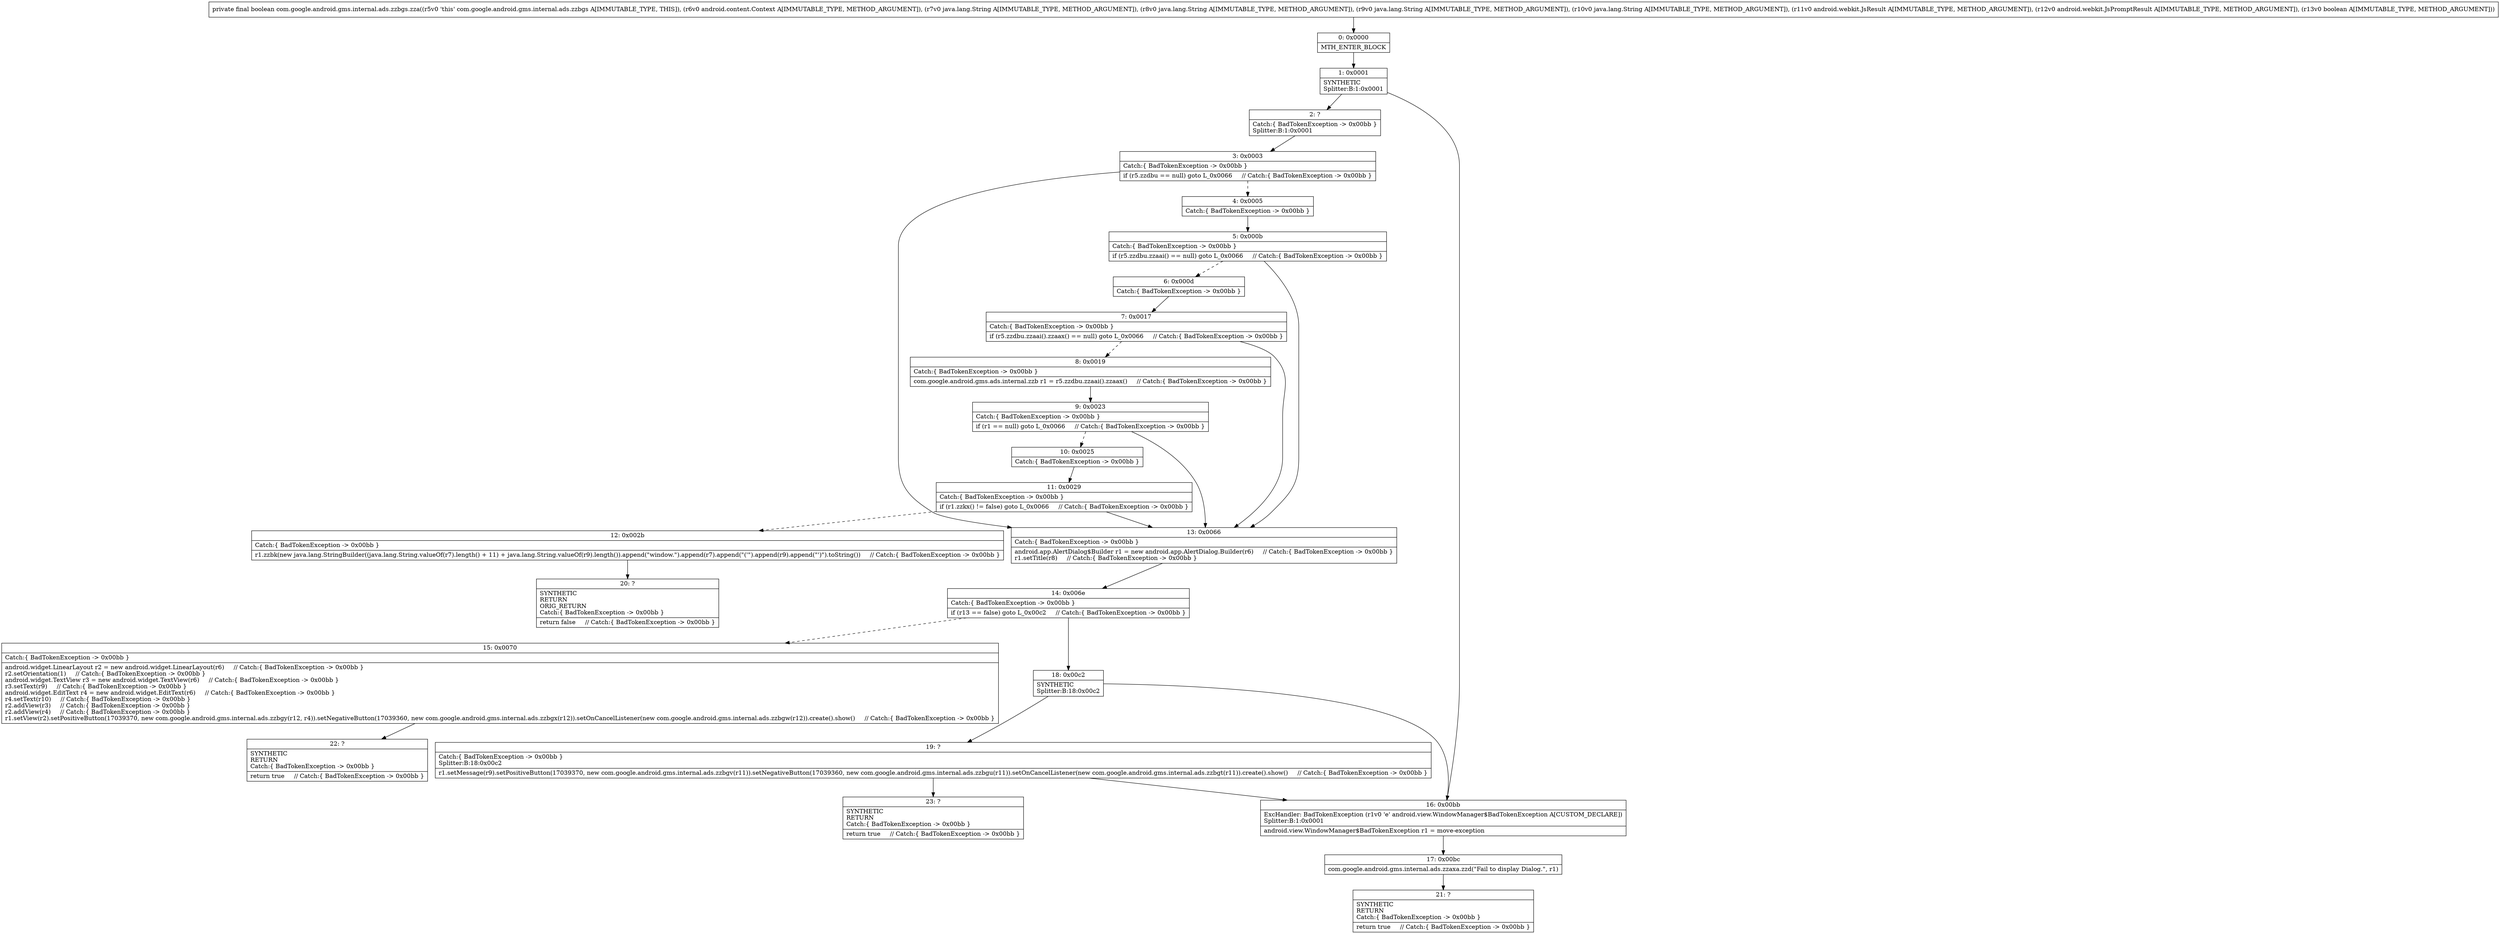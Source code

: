 digraph "CFG forcom.google.android.gms.internal.ads.zzbgs.zza(Landroid\/content\/Context;Ljava\/lang\/String;Ljava\/lang\/String;Ljava\/lang\/String;Ljava\/lang\/String;Landroid\/webkit\/JsResult;Landroid\/webkit\/JsPromptResult;Z)Z" {
Node_0 [shape=record,label="{0\:\ 0x0000|MTH_ENTER_BLOCK\l}"];
Node_1 [shape=record,label="{1\:\ 0x0001|SYNTHETIC\lSplitter:B:1:0x0001\l}"];
Node_2 [shape=record,label="{2\:\ ?|Catch:\{ BadTokenException \-\> 0x00bb \}\lSplitter:B:1:0x0001\l}"];
Node_3 [shape=record,label="{3\:\ 0x0003|Catch:\{ BadTokenException \-\> 0x00bb \}\l|if (r5.zzdbu == null) goto L_0x0066     \/\/ Catch:\{ BadTokenException \-\> 0x00bb \}\l}"];
Node_4 [shape=record,label="{4\:\ 0x0005|Catch:\{ BadTokenException \-\> 0x00bb \}\l}"];
Node_5 [shape=record,label="{5\:\ 0x000b|Catch:\{ BadTokenException \-\> 0x00bb \}\l|if (r5.zzdbu.zzaai() == null) goto L_0x0066     \/\/ Catch:\{ BadTokenException \-\> 0x00bb \}\l}"];
Node_6 [shape=record,label="{6\:\ 0x000d|Catch:\{ BadTokenException \-\> 0x00bb \}\l}"];
Node_7 [shape=record,label="{7\:\ 0x0017|Catch:\{ BadTokenException \-\> 0x00bb \}\l|if (r5.zzdbu.zzaai().zzaax() == null) goto L_0x0066     \/\/ Catch:\{ BadTokenException \-\> 0x00bb \}\l}"];
Node_8 [shape=record,label="{8\:\ 0x0019|Catch:\{ BadTokenException \-\> 0x00bb \}\l|com.google.android.gms.ads.internal.zzb r1 = r5.zzdbu.zzaai().zzaax()     \/\/ Catch:\{ BadTokenException \-\> 0x00bb \}\l}"];
Node_9 [shape=record,label="{9\:\ 0x0023|Catch:\{ BadTokenException \-\> 0x00bb \}\l|if (r1 == null) goto L_0x0066     \/\/ Catch:\{ BadTokenException \-\> 0x00bb \}\l}"];
Node_10 [shape=record,label="{10\:\ 0x0025|Catch:\{ BadTokenException \-\> 0x00bb \}\l}"];
Node_11 [shape=record,label="{11\:\ 0x0029|Catch:\{ BadTokenException \-\> 0x00bb \}\l|if (r1.zzkx() != false) goto L_0x0066     \/\/ Catch:\{ BadTokenException \-\> 0x00bb \}\l}"];
Node_12 [shape=record,label="{12\:\ 0x002b|Catch:\{ BadTokenException \-\> 0x00bb \}\l|r1.zzbk(new java.lang.StringBuilder((java.lang.String.valueOf(r7).length() + 11) + java.lang.String.valueOf(r9).length()).append(\"window.\").append(r7).append(\"('\").append(r9).append(\"')\").toString())     \/\/ Catch:\{ BadTokenException \-\> 0x00bb \}\l}"];
Node_13 [shape=record,label="{13\:\ 0x0066|Catch:\{ BadTokenException \-\> 0x00bb \}\l|android.app.AlertDialog$Builder r1 = new android.app.AlertDialog.Builder(r6)     \/\/ Catch:\{ BadTokenException \-\> 0x00bb \}\lr1.setTitle(r8)     \/\/ Catch:\{ BadTokenException \-\> 0x00bb \}\l}"];
Node_14 [shape=record,label="{14\:\ 0x006e|Catch:\{ BadTokenException \-\> 0x00bb \}\l|if (r13 == false) goto L_0x00c2     \/\/ Catch:\{ BadTokenException \-\> 0x00bb \}\l}"];
Node_15 [shape=record,label="{15\:\ 0x0070|Catch:\{ BadTokenException \-\> 0x00bb \}\l|android.widget.LinearLayout r2 = new android.widget.LinearLayout(r6)     \/\/ Catch:\{ BadTokenException \-\> 0x00bb \}\lr2.setOrientation(1)     \/\/ Catch:\{ BadTokenException \-\> 0x00bb \}\landroid.widget.TextView r3 = new android.widget.TextView(r6)     \/\/ Catch:\{ BadTokenException \-\> 0x00bb \}\lr3.setText(r9)     \/\/ Catch:\{ BadTokenException \-\> 0x00bb \}\landroid.widget.EditText r4 = new android.widget.EditText(r6)     \/\/ Catch:\{ BadTokenException \-\> 0x00bb \}\lr4.setText(r10)     \/\/ Catch:\{ BadTokenException \-\> 0x00bb \}\lr2.addView(r3)     \/\/ Catch:\{ BadTokenException \-\> 0x00bb \}\lr2.addView(r4)     \/\/ Catch:\{ BadTokenException \-\> 0x00bb \}\lr1.setView(r2).setPositiveButton(17039370, new com.google.android.gms.internal.ads.zzbgy(r12, r4)).setNegativeButton(17039360, new com.google.android.gms.internal.ads.zzbgx(r12)).setOnCancelListener(new com.google.android.gms.internal.ads.zzbgw(r12)).create().show()     \/\/ Catch:\{ BadTokenException \-\> 0x00bb \}\l}"];
Node_16 [shape=record,label="{16\:\ 0x00bb|ExcHandler: BadTokenException (r1v0 'e' android.view.WindowManager$BadTokenException A[CUSTOM_DECLARE])\lSplitter:B:1:0x0001\l|android.view.WindowManager$BadTokenException r1 = move\-exception\l}"];
Node_17 [shape=record,label="{17\:\ 0x00bc|com.google.android.gms.internal.ads.zzaxa.zzd(\"Fail to display Dialog.\", r1)\l}"];
Node_18 [shape=record,label="{18\:\ 0x00c2|SYNTHETIC\lSplitter:B:18:0x00c2\l}"];
Node_19 [shape=record,label="{19\:\ ?|Catch:\{ BadTokenException \-\> 0x00bb \}\lSplitter:B:18:0x00c2\l|r1.setMessage(r9).setPositiveButton(17039370, new com.google.android.gms.internal.ads.zzbgv(r11)).setNegativeButton(17039360, new com.google.android.gms.internal.ads.zzbgu(r11)).setOnCancelListener(new com.google.android.gms.internal.ads.zzbgt(r11)).create().show()     \/\/ Catch:\{ BadTokenException \-\> 0x00bb \}\l}"];
Node_20 [shape=record,label="{20\:\ ?|SYNTHETIC\lRETURN\lORIG_RETURN\lCatch:\{ BadTokenException \-\> 0x00bb \}\l|return false     \/\/ Catch:\{ BadTokenException \-\> 0x00bb \}\l}"];
Node_21 [shape=record,label="{21\:\ ?|SYNTHETIC\lRETURN\lCatch:\{ BadTokenException \-\> 0x00bb \}\l|return true     \/\/ Catch:\{ BadTokenException \-\> 0x00bb \}\l}"];
Node_22 [shape=record,label="{22\:\ ?|SYNTHETIC\lRETURN\lCatch:\{ BadTokenException \-\> 0x00bb \}\l|return true     \/\/ Catch:\{ BadTokenException \-\> 0x00bb \}\l}"];
Node_23 [shape=record,label="{23\:\ ?|SYNTHETIC\lRETURN\lCatch:\{ BadTokenException \-\> 0x00bb \}\l|return true     \/\/ Catch:\{ BadTokenException \-\> 0x00bb \}\l}"];
MethodNode[shape=record,label="{private final boolean com.google.android.gms.internal.ads.zzbgs.zza((r5v0 'this' com.google.android.gms.internal.ads.zzbgs A[IMMUTABLE_TYPE, THIS]), (r6v0 android.content.Context A[IMMUTABLE_TYPE, METHOD_ARGUMENT]), (r7v0 java.lang.String A[IMMUTABLE_TYPE, METHOD_ARGUMENT]), (r8v0 java.lang.String A[IMMUTABLE_TYPE, METHOD_ARGUMENT]), (r9v0 java.lang.String A[IMMUTABLE_TYPE, METHOD_ARGUMENT]), (r10v0 java.lang.String A[IMMUTABLE_TYPE, METHOD_ARGUMENT]), (r11v0 android.webkit.JsResult A[IMMUTABLE_TYPE, METHOD_ARGUMENT]), (r12v0 android.webkit.JsPromptResult A[IMMUTABLE_TYPE, METHOD_ARGUMENT]), (r13v0 boolean A[IMMUTABLE_TYPE, METHOD_ARGUMENT])) }"];
MethodNode -> Node_0;
Node_0 -> Node_1;
Node_1 -> Node_2;
Node_1 -> Node_16;
Node_2 -> Node_3;
Node_3 -> Node_4[style=dashed];
Node_3 -> Node_13;
Node_4 -> Node_5;
Node_5 -> Node_6[style=dashed];
Node_5 -> Node_13;
Node_6 -> Node_7;
Node_7 -> Node_8[style=dashed];
Node_7 -> Node_13;
Node_8 -> Node_9;
Node_9 -> Node_10[style=dashed];
Node_9 -> Node_13;
Node_10 -> Node_11;
Node_11 -> Node_12[style=dashed];
Node_11 -> Node_13;
Node_12 -> Node_20;
Node_13 -> Node_14;
Node_14 -> Node_15[style=dashed];
Node_14 -> Node_18;
Node_15 -> Node_22;
Node_16 -> Node_17;
Node_17 -> Node_21;
Node_18 -> Node_19;
Node_18 -> Node_16;
Node_19 -> Node_16;
Node_19 -> Node_23;
}

